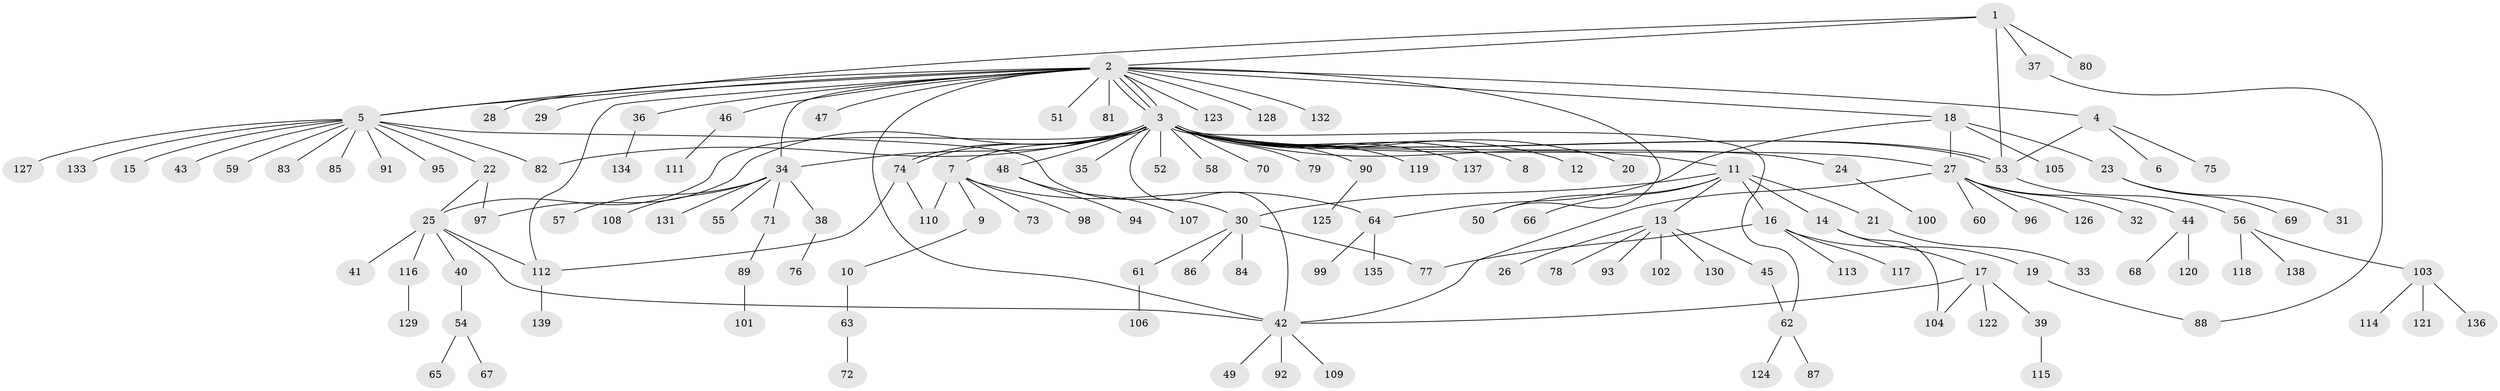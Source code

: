 // Generated by graph-tools (version 1.1) at 2025/01/03/09/25 03:01:41]
// undirected, 139 vertices, 164 edges
graph export_dot {
graph [start="1"]
  node [color=gray90,style=filled];
  1;
  2;
  3;
  4;
  5;
  6;
  7;
  8;
  9;
  10;
  11;
  12;
  13;
  14;
  15;
  16;
  17;
  18;
  19;
  20;
  21;
  22;
  23;
  24;
  25;
  26;
  27;
  28;
  29;
  30;
  31;
  32;
  33;
  34;
  35;
  36;
  37;
  38;
  39;
  40;
  41;
  42;
  43;
  44;
  45;
  46;
  47;
  48;
  49;
  50;
  51;
  52;
  53;
  54;
  55;
  56;
  57;
  58;
  59;
  60;
  61;
  62;
  63;
  64;
  65;
  66;
  67;
  68;
  69;
  70;
  71;
  72;
  73;
  74;
  75;
  76;
  77;
  78;
  79;
  80;
  81;
  82;
  83;
  84;
  85;
  86;
  87;
  88;
  89;
  90;
  91;
  92;
  93;
  94;
  95;
  96;
  97;
  98;
  99;
  100;
  101;
  102;
  103;
  104;
  105;
  106;
  107;
  108;
  109;
  110;
  111;
  112;
  113;
  114;
  115;
  116;
  117;
  118;
  119;
  120;
  121;
  122;
  123;
  124;
  125;
  126;
  127;
  128;
  129;
  130;
  131;
  132;
  133;
  134;
  135;
  136;
  137;
  138;
  139;
  1 -- 2;
  1 -- 5;
  1 -- 37;
  1 -- 53;
  1 -- 80;
  2 -- 3;
  2 -- 3;
  2 -- 3;
  2 -- 4;
  2 -- 5;
  2 -- 18;
  2 -- 28;
  2 -- 29;
  2 -- 34;
  2 -- 36;
  2 -- 42;
  2 -- 46;
  2 -- 47;
  2 -- 50;
  2 -- 51;
  2 -- 81;
  2 -- 112;
  2 -- 123;
  2 -- 128;
  2 -- 132;
  3 -- 7;
  3 -- 8;
  3 -- 11;
  3 -- 12;
  3 -- 20;
  3 -- 24;
  3 -- 25;
  3 -- 27;
  3 -- 34;
  3 -- 35;
  3 -- 42;
  3 -- 48;
  3 -- 52;
  3 -- 53;
  3 -- 53;
  3 -- 58;
  3 -- 62;
  3 -- 70;
  3 -- 74;
  3 -- 74;
  3 -- 79;
  3 -- 82;
  3 -- 90;
  3 -- 97;
  3 -- 119;
  3 -- 137;
  4 -- 6;
  4 -- 53;
  4 -- 75;
  5 -- 15;
  5 -- 22;
  5 -- 30;
  5 -- 43;
  5 -- 59;
  5 -- 82;
  5 -- 83;
  5 -- 85;
  5 -- 91;
  5 -- 95;
  5 -- 127;
  5 -- 133;
  7 -- 9;
  7 -- 64;
  7 -- 73;
  7 -- 98;
  7 -- 110;
  9 -- 10;
  10 -- 63;
  11 -- 13;
  11 -- 14;
  11 -- 16;
  11 -- 21;
  11 -- 30;
  11 -- 50;
  11 -- 66;
  13 -- 26;
  13 -- 45;
  13 -- 78;
  13 -- 93;
  13 -- 102;
  13 -- 130;
  14 -- 17;
  14 -- 104;
  16 -- 19;
  16 -- 77;
  16 -- 113;
  16 -- 117;
  17 -- 39;
  17 -- 42;
  17 -- 104;
  17 -- 122;
  18 -- 23;
  18 -- 27;
  18 -- 64;
  18 -- 105;
  19 -- 88;
  21 -- 33;
  22 -- 25;
  22 -- 97;
  23 -- 31;
  23 -- 69;
  24 -- 100;
  25 -- 40;
  25 -- 41;
  25 -- 42;
  25 -- 112;
  25 -- 116;
  27 -- 32;
  27 -- 42;
  27 -- 44;
  27 -- 60;
  27 -- 96;
  27 -- 126;
  30 -- 61;
  30 -- 77;
  30 -- 84;
  30 -- 86;
  34 -- 38;
  34 -- 55;
  34 -- 57;
  34 -- 71;
  34 -- 108;
  34 -- 131;
  36 -- 134;
  37 -- 88;
  38 -- 76;
  39 -- 115;
  40 -- 54;
  42 -- 49;
  42 -- 92;
  42 -- 109;
  44 -- 68;
  44 -- 120;
  45 -- 62;
  46 -- 111;
  48 -- 94;
  48 -- 107;
  53 -- 56;
  54 -- 65;
  54 -- 67;
  56 -- 103;
  56 -- 118;
  56 -- 138;
  61 -- 106;
  62 -- 87;
  62 -- 124;
  63 -- 72;
  64 -- 99;
  64 -- 135;
  71 -- 89;
  74 -- 110;
  74 -- 112;
  89 -- 101;
  90 -- 125;
  103 -- 114;
  103 -- 121;
  103 -- 136;
  112 -- 139;
  116 -- 129;
}
